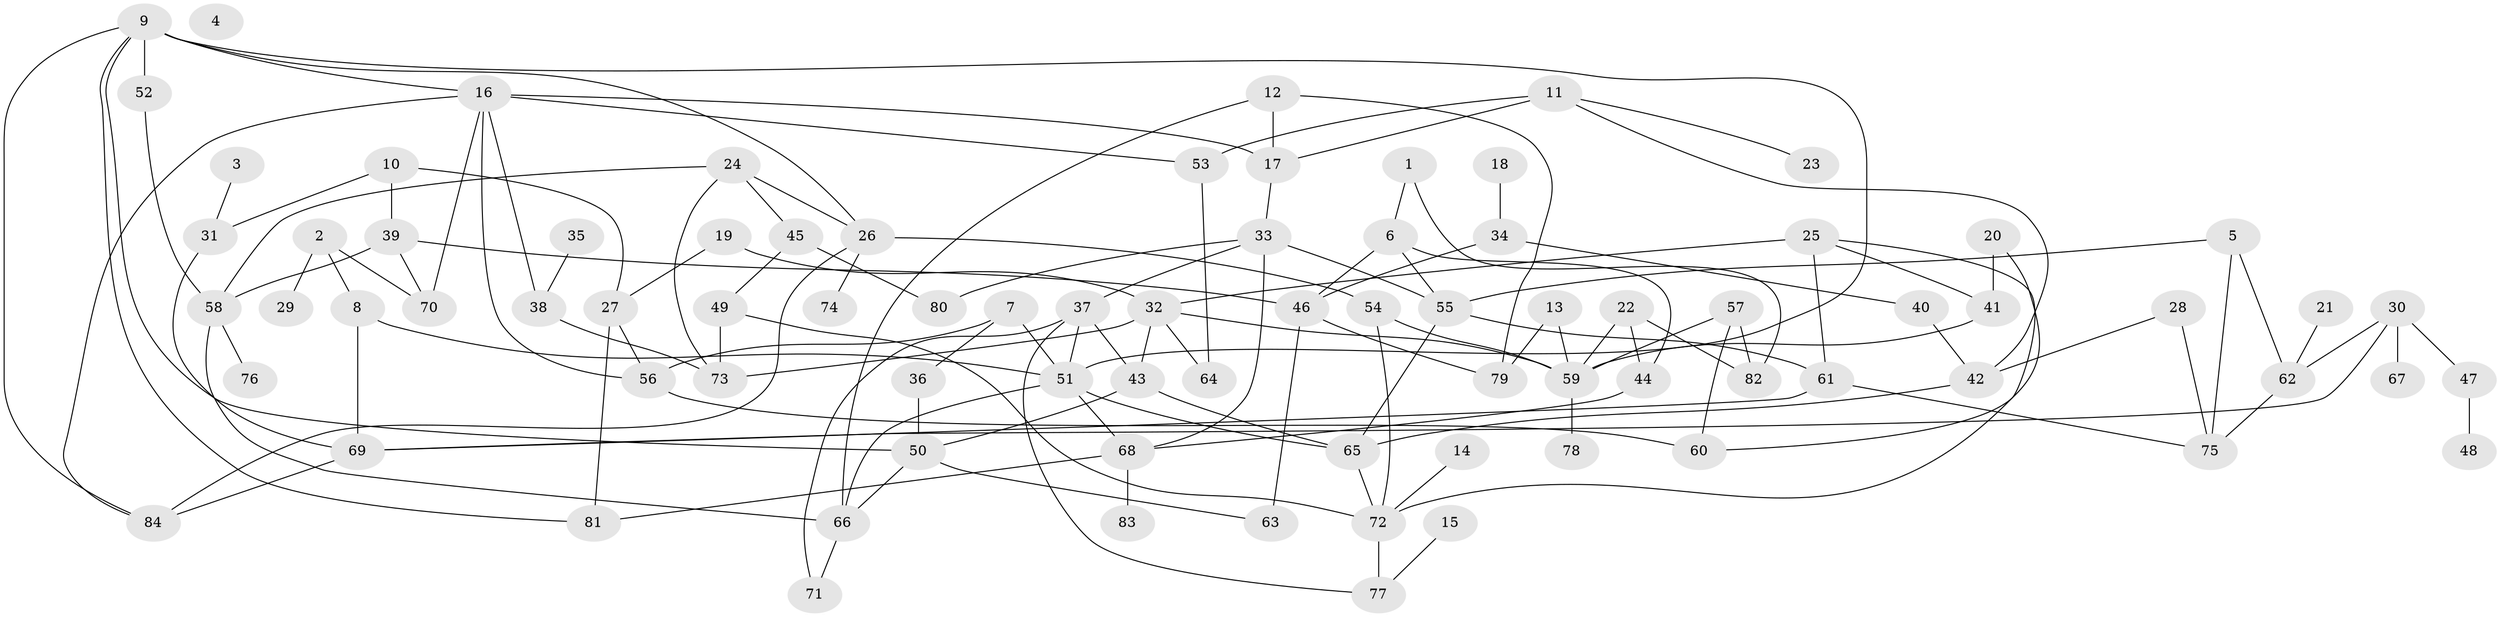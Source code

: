 // coarse degree distribution, {3: 0.21212121212121213, 4: 0.09090909090909091, 13: 0.030303030303030304, 5: 0.15151515151515152, 2: 0.15151515151515152, 6: 0.09090909090909091, 8: 0.06060606060606061, 7: 0.12121212121212122, 1: 0.09090909090909091}
// Generated by graph-tools (version 1.1) at 2025/48/03/04/25 22:48:04]
// undirected, 84 vertices, 134 edges
graph export_dot {
  node [color=gray90,style=filled];
  1;
  2;
  3;
  4;
  5;
  6;
  7;
  8;
  9;
  10;
  11;
  12;
  13;
  14;
  15;
  16;
  17;
  18;
  19;
  20;
  21;
  22;
  23;
  24;
  25;
  26;
  27;
  28;
  29;
  30;
  31;
  32;
  33;
  34;
  35;
  36;
  37;
  38;
  39;
  40;
  41;
  42;
  43;
  44;
  45;
  46;
  47;
  48;
  49;
  50;
  51;
  52;
  53;
  54;
  55;
  56;
  57;
  58;
  59;
  60;
  61;
  62;
  63;
  64;
  65;
  66;
  67;
  68;
  69;
  70;
  71;
  72;
  73;
  74;
  75;
  76;
  77;
  78;
  79;
  80;
  81;
  82;
  83;
  84;
  1 -- 6;
  1 -- 82;
  2 -- 8;
  2 -- 29;
  2 -- 70;
  3 -- 31;
  5 -- 55;
  5 -- 62;
  5 -- 75;
  6 -- 44;
  6 -- 46;
  6 -- 55;
  7 -- 36;
  7 -- 51;
  7 -- 56;
  8 -- 51;
  8 -- 69;
  9 -- 16;
  9 -- 26;
  9 -- 50;
  9 -- 51;
  9 -- 52;
  9 -- 81;
  9 -- 84;
  10 -- 27;
  10 -- 31;
  10 -- 39;
  11 -- 17;
  11 -- 23;
  11 -- 42;
  11 -- 53;
  12 -- 17;
  12 -- 66;
  12 -- 79;
  13 -- 59;
  13 -- 79;
  14 -- 72;
  15 -- 77;
  16 -- 17;
  16 -- 38;
  16 -- 53;
  16 -- 56;
  16 -- 70;
  16 -- 84;
  17 -- 33;
  18 -- 34;
  19 -- 27;
  19 -- 32;
  20 -- 41;
  20 -- 60;
  21 -- 62;
  22 -- 44;
  22 -- 59;
  22 -- 82;
  24 -- 26;
  24 -- 45;
  24 -- 58;
  24 -- 73;
  25 -- 32;
  25 -- 41;
  25 -- 61;
  25 -- 72;
  26 -- 54;
  26 -- 74;
  26 -- 84;
  27 -- 56;
  27 -- 81;
  28 -- 42;
  28 -- 75;
  30 -- 47;
  30 -- 62;
  30 -- 67;
  30 -- 69;
  31 -- 69;
  32 -- 43;
  32 -- 59;
  32 -- 64;
  32 -- 73;
  33 -- 37;
  33 -- 55;
  33 -- 68;
  33 -- 80;
  34 -- 40;
  34 -- 46;
  35 -- 38;
  36 -- 50;
  37 -- 43;
  37 -- 51;
  37 -- 71;
  37 -- 77;
  38 -- 73;
  39 -- 46;
  39 -- 58;
  39 -- 70;
  40 -- 42;
  41 -- 59;
  42 -- 65;
  43 -- 50;
  43 -- 65;
  44 -- 68;
  45 -- 49;
  45 -- 80;
  46 -- 63;
  46 -- 79;
  47 -- 48;
  49 -- 72;
  49 -- 73;
  50 -- 63;
  50 -- 66;
  51 -- 65;
  51 -- 66;
  51 -- 68;
  52 -- 58;
  53 -- 64;
  54 -- 59;
  54 -- 72;
  55 -- 61;
  55 -- 65;
  56 -- 60;
  57 -- 59;
  57 -- 60;
  57 -- 82;
  58 -- 66;
  58 -- 76;
  59 -- 78;
  61 -- 69;
  61 -- 75;
  62 -- 75;
  65 -- 72;
  66 -- 71;
  68 -- 81;
  68 -- 83;
  69 -- 84;
  72 -- 77;
}
